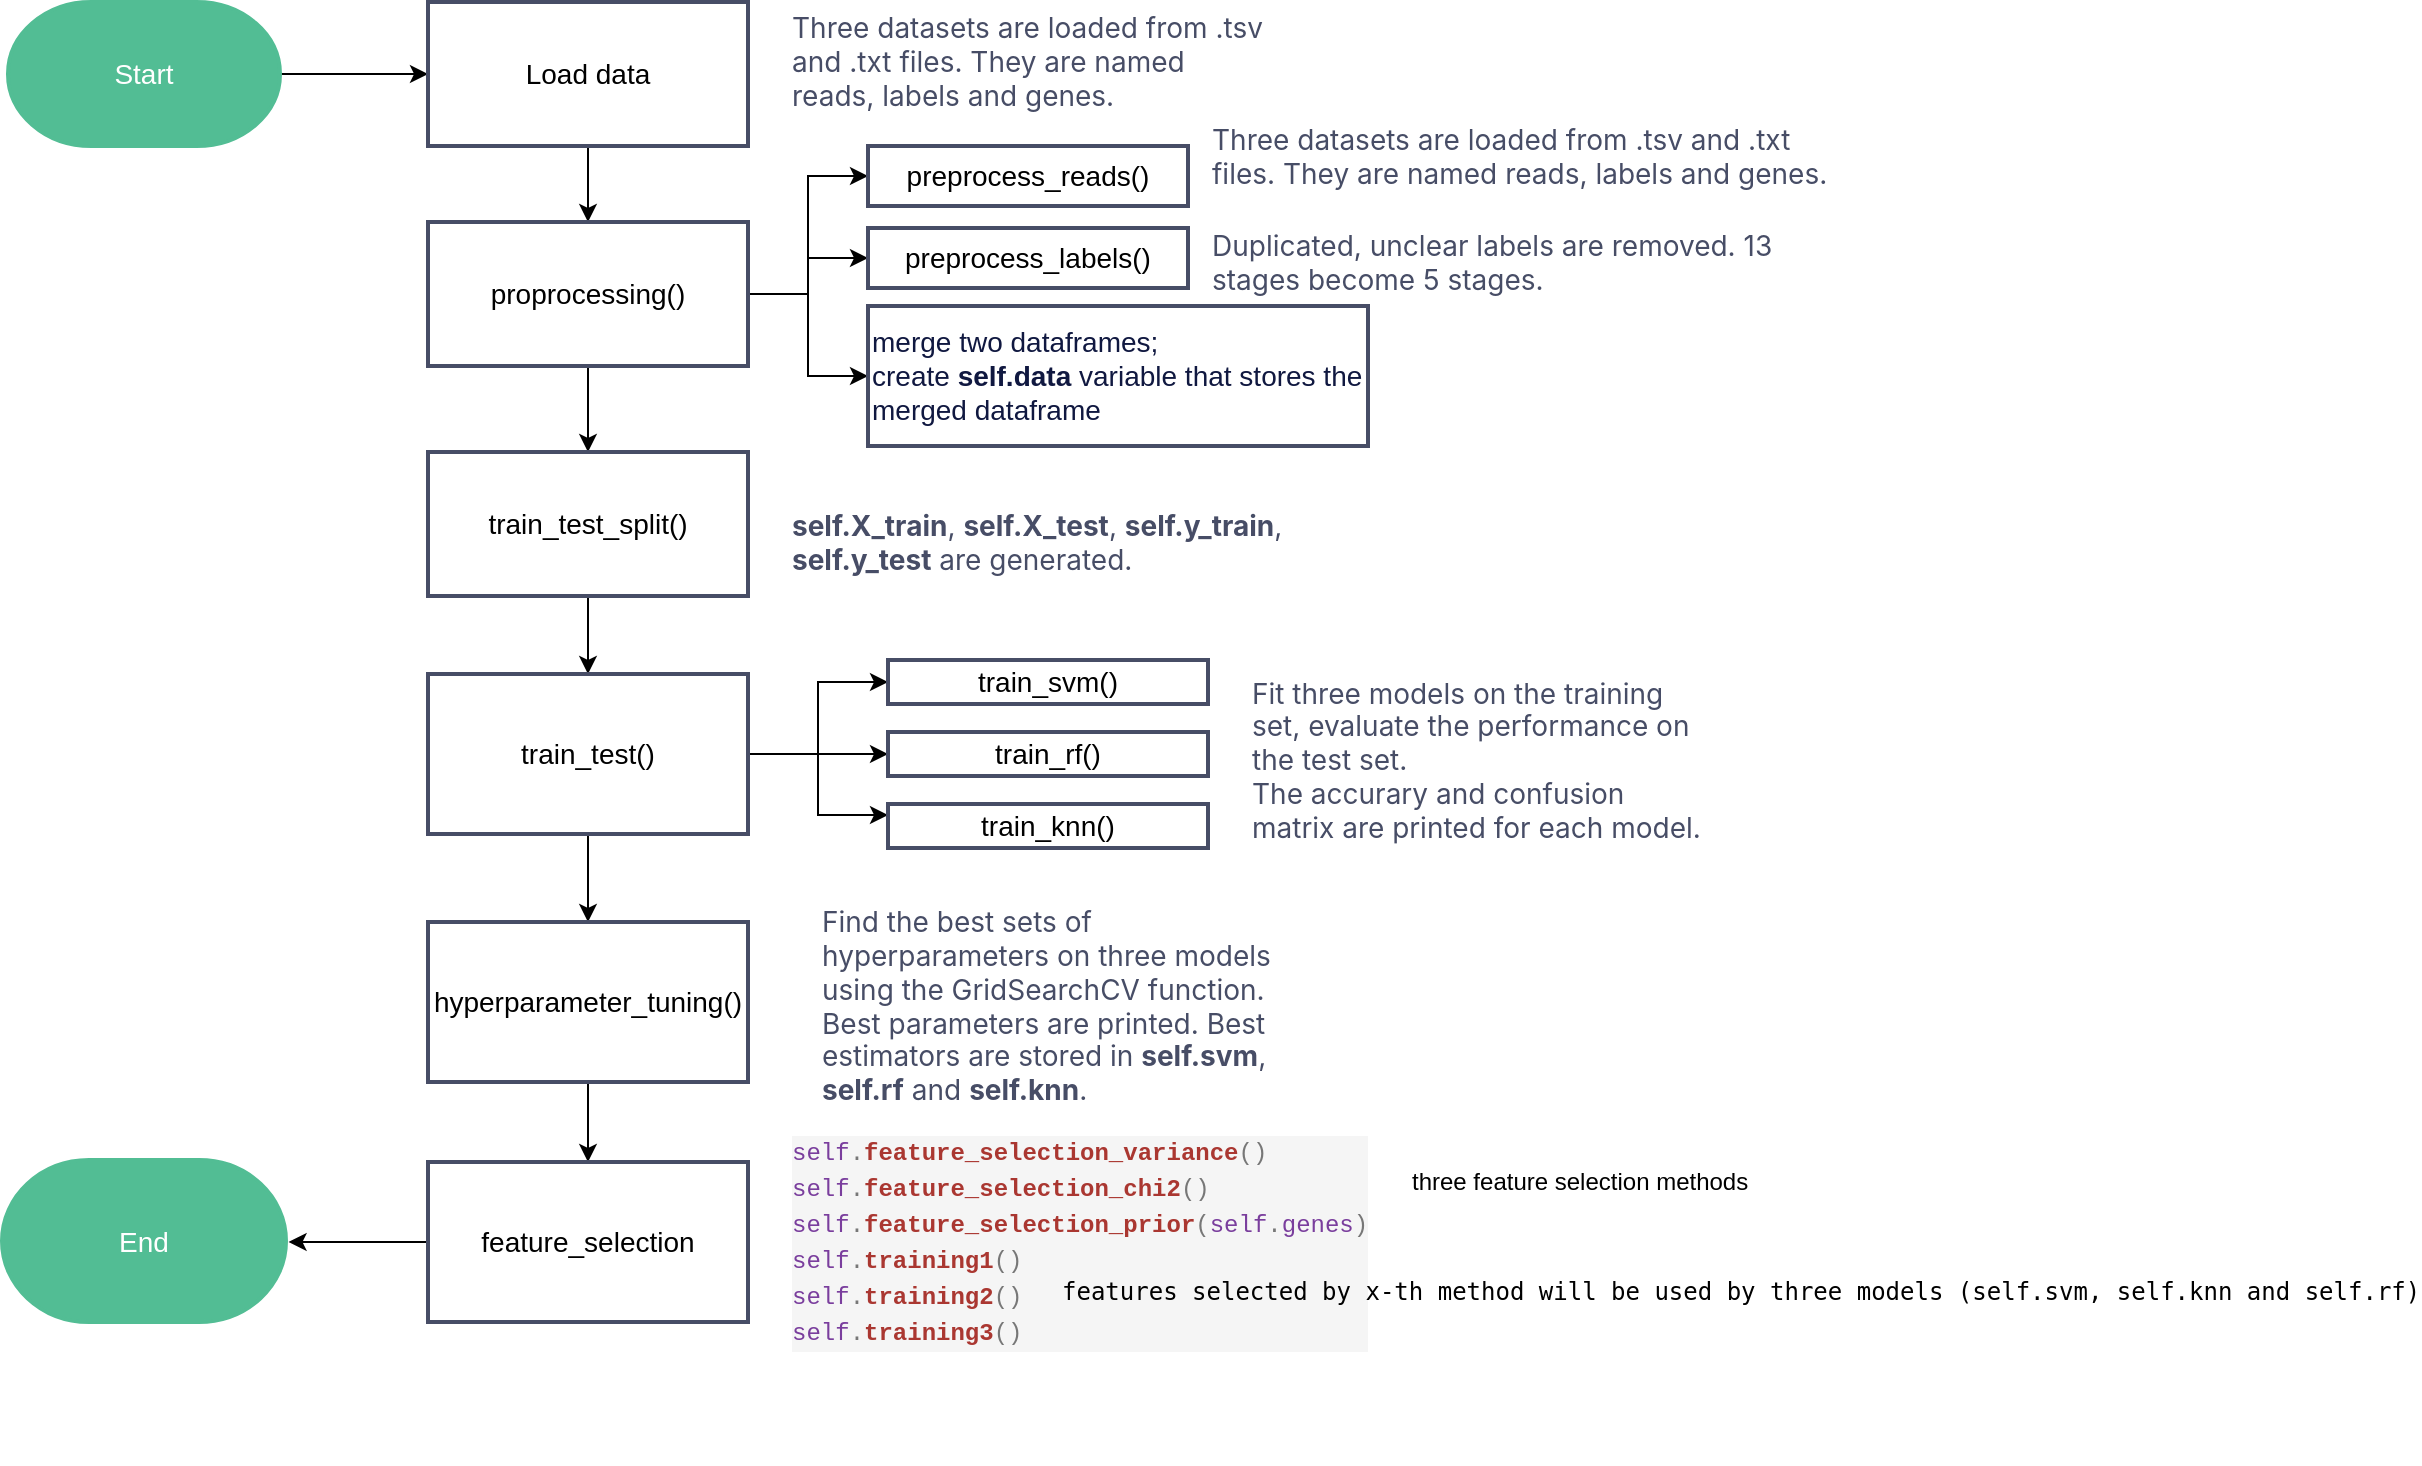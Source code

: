 <mxfile version="12.2.4" pages="1"><diagram id="A-EZuk8AGpOU9ldRv7HR" name="Page-1"><mxGraphModel dx="1091" dy="602" grid="0" gridSize="10" guides="1" tooltips="1" connect="1" arrows="1" fold="1" page="0" pageScale="1" pageWidth="850" pageHeight="1100" math="0" shadow="0"><root><mxCell id="0"/><mxCell id="1" parent="0"/><mxCell id="2" value="" style="edgeStyle=orthogonalEdgeStyle;rounded=0;orthogonalLoop=1;jettySize=auto;html=1;" parent="1" source="3" target="5" edge="1"><mxGeometry relative="1" as="geometry"/></mxCell><mxCell id="3" value="Start" style="fontSize=14;zwfType=basicShape;strokeWidth=2;html=1;shape=mxgraph.flowchart.terminator;whiteSpace=wrap;strokeColor=#52BD94;fontColor=#FFFFFF;fillColor=#52BD94;" parent="1" vertex="1"><mxGeometry x="310" y="220" width="136" height="72" as="geometry"/></mxCell><mxCell id="4" value="" style="edgeStyle=orthogonalEdgeStyle;rounded=0;orthogonalLoop=1;jettySize=auto;html=1;" parent="1" source="5" target="10" edge="1"><mxGeometry relative="1" as="geometry"/></mxCell><mxCell id="5" value="Load data" style="fontSize=14;zwfType=basicShape;rounded=0;strokeWidth=2;strokeColor=#474D66;whiteSpace=wrap;html=1;" parent="1" vertex="1"><mxGeometry x="520" y="220" width="160" height="72" as="geometry"/></mxCell><mxCell id="6" value="" style="edgeStyle=orthogonalEdgeStyle;rounded=0;orthogonalLoop=1;jettySize=auto;html=1;" parent="1" source="10" target="12" edge="1"><mxGeometry relative="1" as="geometry"/></mxCell><mxCell id="7" style="edgeStyle=orthogonalEdgeStyle;rounded=0;orthogonalLoop=1;jettySize=auto;html=1;entryX=0;entryY=0.5;entryDx=0;entryDy=0;" parent="1" source="10" target="13" edge="1"><mxGeometry relative="1" as="geometry"/></mxCell><mxCell id="8" style="edgeStyle=orthogonalEdgeStyle;rounded=0;orthogonalLoop=1;jettySize=auto;html=1;exitX=1;exitY=0.5;exitDx=0;exitDy=0;entryX=0;entryY=0.5;entryDx=0;entryDy=0;" parent="1" source="10" target="14" edge="1"><mxGeometry relative="1" as="geometry"/></mxCell><mxCell id="9" style="edgeStyle=orthogonalEdgeStyle;rounded=0;orthogonalLoop=1;jettySize=auto;html=1;exitX=1;exitY=0.5;exitDx=0;exitDy=0;entryX=0;entryY=0.5;entryDx=0;entryDy=0;" parent="1" source="10" target="15" edge="1"><mxGeometry relative="1" as="geometry"><mxPoint x="710" y="420" as="targetPoint"/></mxGeometry></mxCell><mxCell id="10" value="proprocessing()" style="fontSize=14;zwfType=basicShape;rounded=0;strokeWidth=2;strokeColor=#474D66;whiteSpace=wrap;html=1;" parent="1" vertex="1"><mxGeometry x="520" y="330" width="160" height="72" as="geometry"/></mxCell><mxCell id="11" value="Three datasets are loaded from .tsv and .txt files. They are named reads, labels and genes." style="text;zwfType=Text;html=1;lineHeight=1.5;align=left;fontFamily=Inter;strokeColor=none;fillColor=none;verticalAlign=middle;whiteSpace=wrap;rounded=0;fontSize=14;fontColor=#474D66" parent="1" vertex="1"><mxGeometry x="700" y="230" width="240" height="40" as="geometry"/></mxCell><mxCell id="20" value="" style="edgeStyle=orthogonalEdgeStyle;rounded=0;orthogonalLoop=1;jettySize=auto;html=1;" parent="1" source="12" target="19" edge="1"><mxGeometry relative="1" as="geometry"/></mxCell><mxCell id="12" value="train_test_split()" style="fontSize=14;zwfType=basicShape;rounded=0;strokeWidth=2;strokeColor=#474D66;whiteSpace=wrap;html=1;" parent="1" vertex="1"><mxGeometry x="520" y="445" width="160" height="72" as="geometry"/></mxCell><mxCell id="22" value="" style="edgeStyle=orthogonalEdgeStyle;rounded=0;orthogonalLoop=1;jettySize=auto;html=1;" parent="1" source="19" target="21" edge="1"><mxGeometry relative="1" as="geometry"/></mxCell><mxCell id="23" style="edgeStyle=orthogonalEdgeStyle;rounded=0;orthogonalLoop=1;jettySize=auto;html=1;exitX=1;exitY=0.5;exitDx=0;exitDy=0;" parent="1" source="19" edge="1"><mxGeometry relative="1" as="geometry"><mxPoint x="750" y="596" as="targetPoint"/></mxGeometry></mxCell><mxCell id="26" style="edgeStyle=orthogonalEdgeStyle;rounded=0;orthogonalLoop=1;jettySize=auto;html=1;exitX=1;exitY=0.5;exitDx=0;exitDy=0;entryX=0;entryY=0.25;entryDx=0;entryDy=0;" parent="1" source="19" target="25" edge="1"><mxGeometry relative="1" as="geometry"/></mxCell><mxCell id="32" value="" style="edgeStyle=orthogonalEdgeStyle;rounded=0;orthogonalLoop=1;jettySize=auto;html=1;" parent="1" source="19" target="31" edge="1"><mxGeometry relative="1" as="geometry"/></mxCell><mxCell id="19" value="train_test()" style="fontSize=14;zwfType=basicShape;rounded=0;strokeWidth=2;strokeColor=#474D66;whiteSpace=wrap;html=1;" parent="1" vertex="1"><mxGeometry x="520" y="556" width="160" height="80" as="geometry"/></mxCell><mxCell id="35" value="" style="edgeStyle=orthogonalEdgeStyle;rounded=0;orthogonalLoop=1;jettySize=auto;html=1;" parent="1" source="31" target="34" edge="1"><mxGeometry relative="1" as="geometry"/></mxCell><mxCell id="31" value="hyperparameter_tuning()" style="fontSize=14;zwfType=basicShape;rounded=0;strokeWidth=2;strokeColor=#474D66;whiteSpace=wrap;html=1;" parent="1" vertex="1"><mxGeometry x="520" y="680" width="160" height="80" as="geometry"/></mxCell><mxCell id="44" style="edgeStyle=orthogonalEdgeStyle;rounded=0;orthogonalLoop=1;jettySize=auto;html=1;" parent="1" source="34" edge="1"><mxGeometry relative="1" as="geometry"><mxPoint x="450.286" y="840" as="targetPoint"/></mxGeometry></mxCell><mxCell id="34" value="feature_selection" style="fontSize=14;zwfType=basicShape;rounded=0;strokeWidth=2;strokeColor=#474D66;whiteSpace=wrap;html=1;" parent="1" vertex="1"><mxGeometry x="520" y="800" width="160" height="80" as="geometry"/></mxCell><mxCell id="21" value="train_svm()" style="fontSize=14;zwfType=basicShape;rounded=0;strokeWidth=2;strokeColor=#474D66;whiteSpace=wrap;html=1;" parent="1" vertex="1"><mxGeometry x="750" y="549" width="160" height="22" as="geometry"/></mxCell><mxCell id="13" value="preprocess_reads()" style="fontSize=14;zwfType=basicShape;rounded=0;strokeWidth=2;strokeColor=#474D66;whiteSpace=wrap;html=1;" parent="1" vertex="1"><mxGeometry x="740" y="292" width="160" height="30" as="geometry"/></mxCell><mxCell id="14" value="preprocess_labels()" style="fontSize=14;zwfType=basicShape;rounded=0;strokeWidth=2;strokeColor=#474D66;whiteSpace=wrap;html=1;" parent="1" vertex="1"><mxGeometry x="740" y="333" width="160" height="30" as="geometry"/></mxCell><mxCell id="15" value="merge two dataframes;&lt;br&gt;create &lt;b&gt;self.data&lt;/b&gt; variable that stores the merged dataframe" style="fontSize=14;zwfType=basicShape;rounded=0;strokeWidth=2;strokeColor=#474D66;whiteSpace=wrap;html=1;align=left;fontColor=#101840;" parent="1" vertex="1"><mxGeometry x="740" y="372" width="250" height="70" as="geometry"/></mxCell><mxCell id="16" value="Three datasets are loaded from .tsv and .txt files. They are named reads, labels and genes." style="text;zwfType=Text;html=1;lineHeight=1.5;align=left;fontFamily=Inter;strokeColor=none;fillColor=none;verticalAlign=middle;whiteSpace=wrap;rounded=0;fontSize=14;fontColor=#474D66" parent="1" vertex="1"><mxGeometry x="910" y="277" width="320" height="40" as="geometry"/></mxCell><mxCell id="17" value="Duplicated, unclear labels are removed. 13 stages become 5 stages." style="text;zwfType=Text;html=1;lineHeight=1.5;align=left;fontFamily=Inter;strokeColor=none;fillColor=none;verticalAlign=middle;whiteSpace=wrap;rounded=0;fontSize=14;fontColor=#474D66" parent="1" vertex="1"><mxGeometry x="910" y="330" width="320" height="40" as="geometry"/></mxCell><mxCell id="18" value="&lt;b&gt;self.X_train&lt;/b&gt;, &lt;b&gt;self.X_test&lt;/b&gt;, &lt;b&gt;self.y_train&lt;/b&gt;, &lt;b&gt;self.y_test&lt;/b&gt; are generated." style="text;zwfType=Text;html=1;lineHeight=1.5;align=left;fontFamily=Inter;strokeColor=none;fillColor=none;verticalAlign=middle;whiteSpace=wrap;rounded=0;fontSize=14;fontColor=#474D66" parent="1" vertex="1"><mxGeometry x="700" y="460" width="320" height="60" as="geometry"/></mxCell><mxCell id="24" value="train_rf()" style="fontSize=14;zwfType=basicShape;rounded=0;strokeWidth=2;strokeColor=#474D66;whiteSpace=wrap;html=1;" parent="1" vertex="1"><mxGeometry x="750" y="585" width="160" height="22" as="geometry"/></mxCell><mxCell id="25" value="train_knn()" style="fontSize=14;zwfType=basicShape;rounded=0;strokeWidth=2;strokeColor=#474D66;whiteSpace=wrap;html=1;" parent="1" vertex="1"><mxGeometry x="750" y="621" width="160" height="22" as="geometry"/></mxCell><mxCell id="30" value="Fit three models on the training set, evaluate the performance on the test set.&lt;br&gt;The accurary and confusion matrix are printed for each model." style="text;zwfType=Text;html=1;lineHeight=1.5;align=left;fontFamily=Inter;strokeColor=none;fillColor=none;verticalAlign=middle;whiteSpace=wrap;rounded=0;fontSize=14;fontColor=#474D66" parent="1" vertex="1"><mxGeometry x="930" y="547" width="230" height="103" as="geometry"/></mxCell><mxCell id="33" value="Find the best sets of hyperparameters on three models using the GridSearchCV function. Best parameters are printed. Best estimators are stored in &lt;b&gt;self.svm&lt;/b&gt;, &lt;b&gt;self.rf&lt;/b&gt; and &lt;b&gt;self.knn&lt;/b&gt;." style="text;zwfType=Text;html=1;lineHeight=1.5;align=left;fontFamily=Inter;strokeColor=none;fillColor=none;verticalAlign=middle;whiteSpace=wrap;rounded=0;fontSize=14;fontColor=#474D66" parent="1" vertex="1"><mxGeometry x="715" y="670" width="230" height="103" as="geometry"/></mxCell><mxCell id="37" value="&lt;span style=&quot;color: rgba(0 , 0 , 0 , 0) ; font-family: monospace ; font-size: 0px ; white-space: nowrap&quot;&gt;%3CmxGraphModel%3E%3Croot%3E%3CmxCell%20id%3D%220%22%2F%3E%3CmxCell%20id%3D%221%22%20parent%3D%220%22%2F%3E%3CmxCell%20id%3D%222%22%20value%3D%22Find%20the%20best%20sets%20of%20hyperparameters%20on%20three%20models%20using%20the%20GridSearchCV%20function.%20Best%20parameters%20are%20printed.%20Best%20estimators%20are%20stored%20in%20%26lt%3Bb%26gt%3Bself.svm%26lt%3B%2Fb%26gt%3B%2C%20%26lt%3Bb%26gt%3Bself.rf%26lt%3B%2Fb%26gt%3B%20and%20%26lt%3Bb%26gt%3Bself.knn%26lt%3B%2Fb%26gt%3B.%22%20style%3D%22text%3BzwfType%3DText%3Bhtml%3D1%3BlineHeight%3D1.5%3Balign%3Dleft%3BfontFamily%3DInter%3BstrokeColor%3Dnone%3BfillColor%3Dnone%3BverticalAlign%3Dmiddle%3BwhiteSpace%3Dwrap%3Brounded%3D0%3BfontSize%3D14%3BfontColor%3D%23474D66%22%20vertex%3D%221%22%20parent%3D%221%22%3E%3CmxGeometry%20x%3D%22715%22%20y%3D%22670%22%20width%3D%22230%22%20height%3D%22103%22%20as%3D%22geometry%22%2F%3E%3C%2FmxCell%3E%3C%2Froot%3E%3C%2FmxGraphModel%3E&lt;/span&gt;" style="text;zwfType=Text;html=1;lineHeight=1.5;align=left;fontFamily=Inter;strokeColor=none;fillColor=none;verticalAlign=middle;whiteSpace=wrap;rounded=0;fontSize=14;fontColor=#474D66" parent="1" vertex="1"><mxGeometry x="720" y="788.5" width="230" height="103" as="geometry"/></mxCell><mxCell id="38" value="&lt;div style=&quot;color: rgb(51 , 51 , 51) ; background-color: rgb(245 , 245 , 245) ; font-family: &amp;#34;menlo&amp;#34; , &amp;#34;monaco&amp;#34; , &amp;#34;courier new&amp;#34; , monospace ; font-size: 12px ; line-height: 18px ; white-space: pre&quot;&gt;&lt;div&gt;&lt;span style=&quot;color: #7a3e9d&quot;&gt;self&lt;/span&gt;&lt;span style=&quot;color: #777777&quot;&gt;.&lt;/span&gt;&lt;span style=&quot;color: #aa3731 ; font-weight: bold&quot;&gt;feature_selection_variance&lt;/span&gt;&lt;span style=&quot;color: #777777&quot;&gt;()&lt;/span&gt;&lt;/div&gt;&lt;div&gt;&lt;span style=&quot;color: #7a3e9d&quot;&gt;self&lt;/span&gt;&lt;span style=&quot;color: #777777&quot;&gt;.&lt;/span&gt;&lt;span style=&quot;color: #aa3731 ; font-weight: bold&quot;&gt;feature_selection_chi2&lt;/span&gt;&lt;span style=&quot;color: #777777&quot;&gt;()&lt;/span&gt;&lt;/div&gt;&lt;div&gt;&lt;span style=&quot;color: #7a3e9d&quot;&gt;self&lt;/span&gt;&lt;span style=&quot;color: #777777&quot;&gt;.&lt;/span&gt;&lt;span style=&quot;color: #aa3731 ; font-weight: bold&quot;&gt;feature_selection_prior&lt;/span&gt;&lt;span style=&quot;color: #777777&quot;&gt;(&lt;/span&gt;&lt;span style=&quot;color: #7a3e9d&quot;&gt;self&lt;/span&gt;&lt;span style=&quot;color: #777777&quot;&gt;.&lt;/span&gt;&lt;span style=&quot;color: #7a3e9d&quot;&gt;genes&lt;/span&gt;&lt;span style=&quot;color: #777777&quot;&gt;)&lt;/span&gt;&lt;/div&gt;&lt;div&gt;&lt;span style=&quot;color: #7a3e9d&quot;&gt;self&lt;/span&gt;&lt;span style=&quot;color: #777777&quot;&gt;.&lt;/span&gt;&lt;span style=&quot;color: #aa3731 ; font-weight: bold&quot;&gt;training1&lt;/span&gt;&lt;span style=&quot;color: #777777&quot;&gt;()&lt;/span&gt;&lt;/div&gt;&lt;div&gt;&lt;span style=&quot;color: #7a3e9d&quot;&gt;self&lt;/span&gt;&lt;span style=&quot;color: #777777&quot;&gt;.&lt;/span&gt;&lt;span style=&quot;color: #aa3731 ; font-weight: bold&quot;&gt;training2&lt;/span&gt;&lt;span style=&quot;color: #777777&quot;&gt;()&lt;/span&gt;&lt;/div&gt;&lt;div&gt;&lt;span style=&quot;color: #7a3e9d&quot;&gt;self&lt;/span&gt;&lt;span style=&quot;color: #777777&quot;&gt;.&lt;/span&gt;&lt;span style=&quot;color: #aa3731 ; font-weight: bold&quot;&gt;training3&lt;/span&gt;&lt;span style=&quot;color: #777777&quot;&gt;()&lt;/span&gt;&lt;/div&gt;&lt;/div&gt;" style="text;zwfType=Text;html=1;lineHeight=1.5;align=left;fontFamily=Inter;strokeColor=none;fillColor=none;verticalAlign=middle;whiteSpace=wrap;rounded=0;fontSize=14;fontColor=#474D66" parent="1" vertex="1"><mxGeometry x="700" y="788.5" width="290" height="103" as="geometry"/></mxCell><mxCell id="40" value="three feature selection methods" style="text;html=1;resizable=0;points=[];autosize=1;align=left;verticalAlign=top;spacingTop=-4;" parent="1" vertex="1"><mxGeometry x="1010" y="800" width="180" height="20" as="geometry"/></mxCell><mxCell id="41" value="&lt;pre&gt;&lt;br&gt;&lt;/pre&gt;" style="text;html=1;resizable=0;points=[];autosize=1;align=left;verticalAlign=top;spacingTop=-4;" parent="1" vertex="1"><mxGeometry x="730" y="910" width="20" height="40" as="geometry"/></mxCell><mxCell id="42" value="&lt;pre style=&quot;color: rgb(0 , 0 , 0) ; font-size: 12px&quot;&gt;features selected by x-th method will be used by three models (self.svm, self.knn and self.rf)&lt;/pre&gt;" style="text;zwfType=Text;html=1;lineHeight=1.5;align=left;fontFamily=Inter;strokeColor=none;fillColor=none;verticalAlign=middle;whiteSpace=wrap;rounded=0;fontSize=14;fontColor=#474D66" parent="1" vertex="1"><mxGeometry x="835" y="820" width="605" height="90" as="geometry"/></mxCell><mxCell id="43" value="End" style="fontSize=14;zwfType=basicShape;strokeWidth=2;html=1;shape=mxgraph.flowchart.terminator;whiteSpace=wrap;strokeColor=#52BD94;fontColor=#FFFFFF;fillColor=#52BD94;" parent="1" vertex="1"><mxGeometry x="307" y="799" width="142" height="81" as="geometry"/></mxCell></root></mxGraphModel></diagram></mxfile>